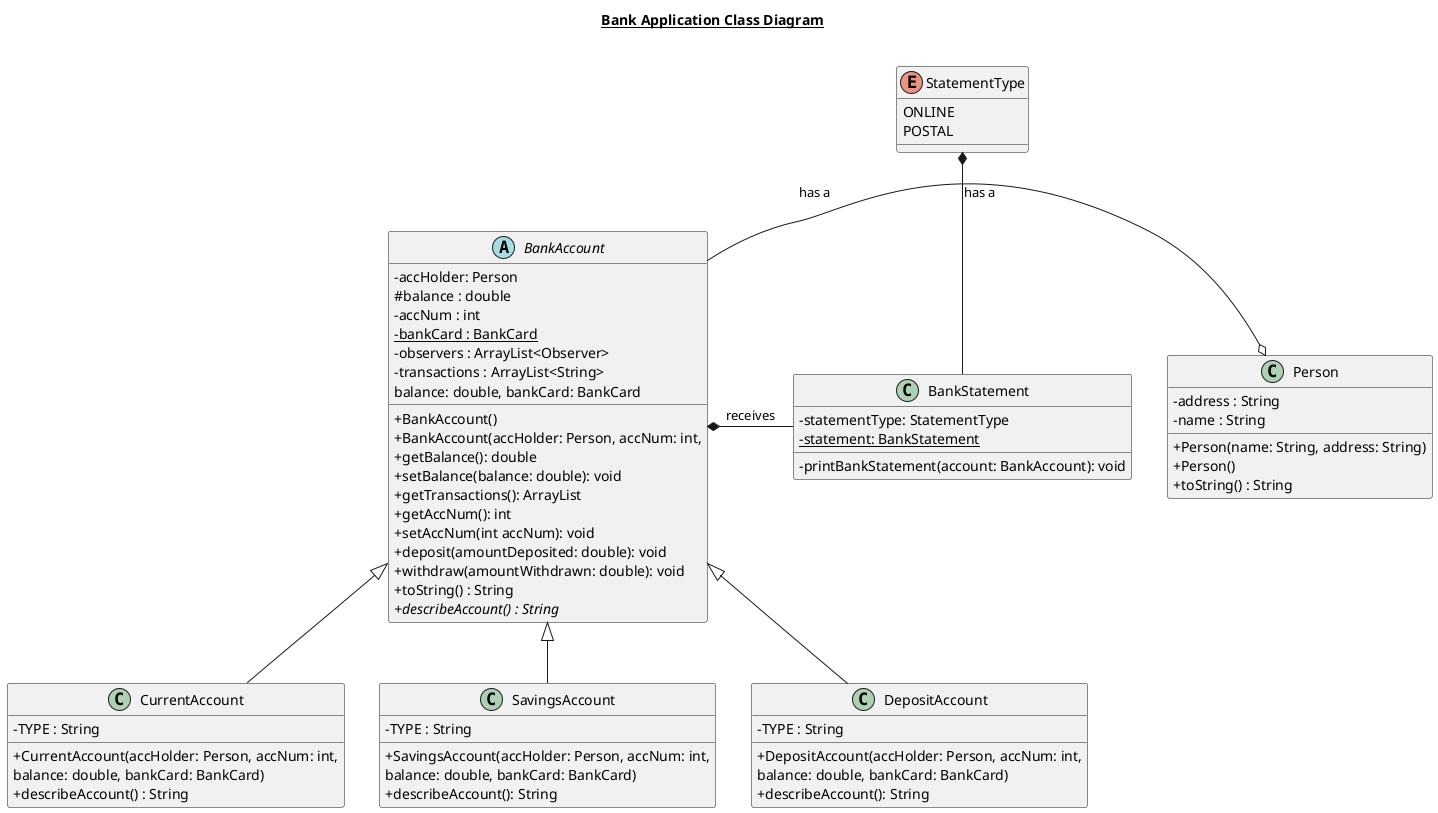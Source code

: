 @startuml
skinparam classAttributeIconSize 0


title __Bank Application Class Diagram__\n

abstract class BankAccount {
    - accHolder: Person
    # balance : double
    - accNum : int
    - {static} bankCard : BankCard
    - observers : ArrayList<Observer>
    - transactions : ArrayList<String>
    + BankAccount()
    + BankAccount(accHolder: Person, accNum: int,
    balance: double, bankCard: BankCard
    + getBalance(): double
    + setBalance(balance: double): void
    + getTransactions(): ArrayList
    + getAccNum(): int
    + setAccNum(int accNum): void
    + deposit(amountDeposited: double): void
    + withdraw(amountWithdrawn: double): void
    + toString() : String
    {abstract} + describeAccount() : String
 }

 class CurrentAccount {
    - TYPE : String
    + CurrentAccount(accHolder: Person, accNum: int,
    balance: double, bankCard: BankCard)
    + describeAccount() : String
 }

 class Person {
    - address : String
    - name : String
    + Person(name: String, address: String)
    + Person()
    + toString() : String
 }

 class SavingsAccount {
    - TYPE : String
    + SavingsAccount(accHolder: Person, accNum: int,
    balance: double, bankCard: BankCard)
    + describeAccount(): String
 }

 class DepositAccount {
    - TYPE : String
    + DepositAccount(accHolder: Person, accNum: int,
    balance: double, bankCard: BankCard)
    + describeAccount(): String
 }

 class BankStatement {
    - statementType: StatementType
    - {static} statement: BankStatement
    - printBankStatement(account: BankAccount): void
}

enum StatementType {
  ONLINE
  POSTAL
}

  BankAccount -right-o Person : has a
  CurrentAccount -up-|> BankAccount
  SavingsAccount -up-|> BankAccount
  DepositAccount -up-|> BankAccount
  BankAccount *-right- BankStatement: receives
  StatementType *-down- BankStatement: has a

@enduml
